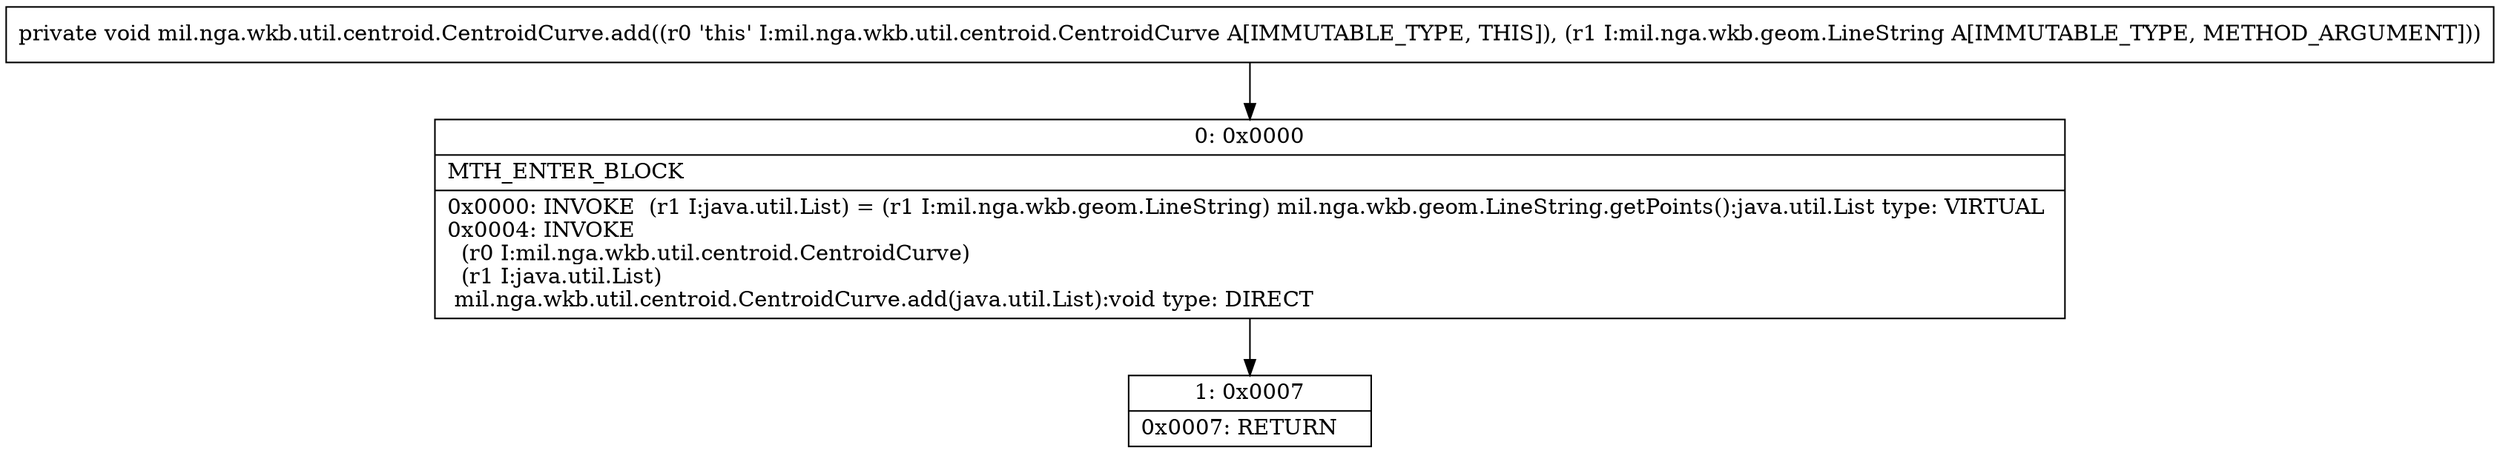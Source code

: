 digraph "CFG formil.nga.wkb.util.centroid.CentroidCurve.add(Lmil\/nga\/wkb\/geom\/LineString;)V" {
Node_0 [shape=record,label="{0\:\ 0x0000|MTH_ENTER_BLOCK\l|0x0000: INVOKE  (r1 I:java.util.List) = (r1 I:mil.nga.wkb.geom.LineString) mil.nga.wkb.geom.LineString.getPoints():java.util.List type: VIRTUAL \l0x0004: INVOKE  \l  (r0 I:mil.nga.wkb.util.centroid.CentroidCurve)\l  (r1 I:java.util.List)\l mil.nga.wkb.util.centroid.CentroidCurve.add(java.util.List):void type: DIRECT \l}"];
Node_1 [shape=record,label="{1\:\ 0x0007|0x0007: RETURN   \l}"];
MethodNode[shape=record,label="{private void mil.nga.wkb.util.centroid.CentroidCurve.add((r0 'this' I:mil.nga.wkb.util.centroid.CentroidCurve A[IMMUTABLE_TYPE, THIS]), (r1 I:mil.nga.wkb.geom.LineString A[IMMUTABLE_TYPE, METHOD_ARGUMENT])) }"];
MethodNode -> Node_0;
Node_0 -> Node_1;
}

